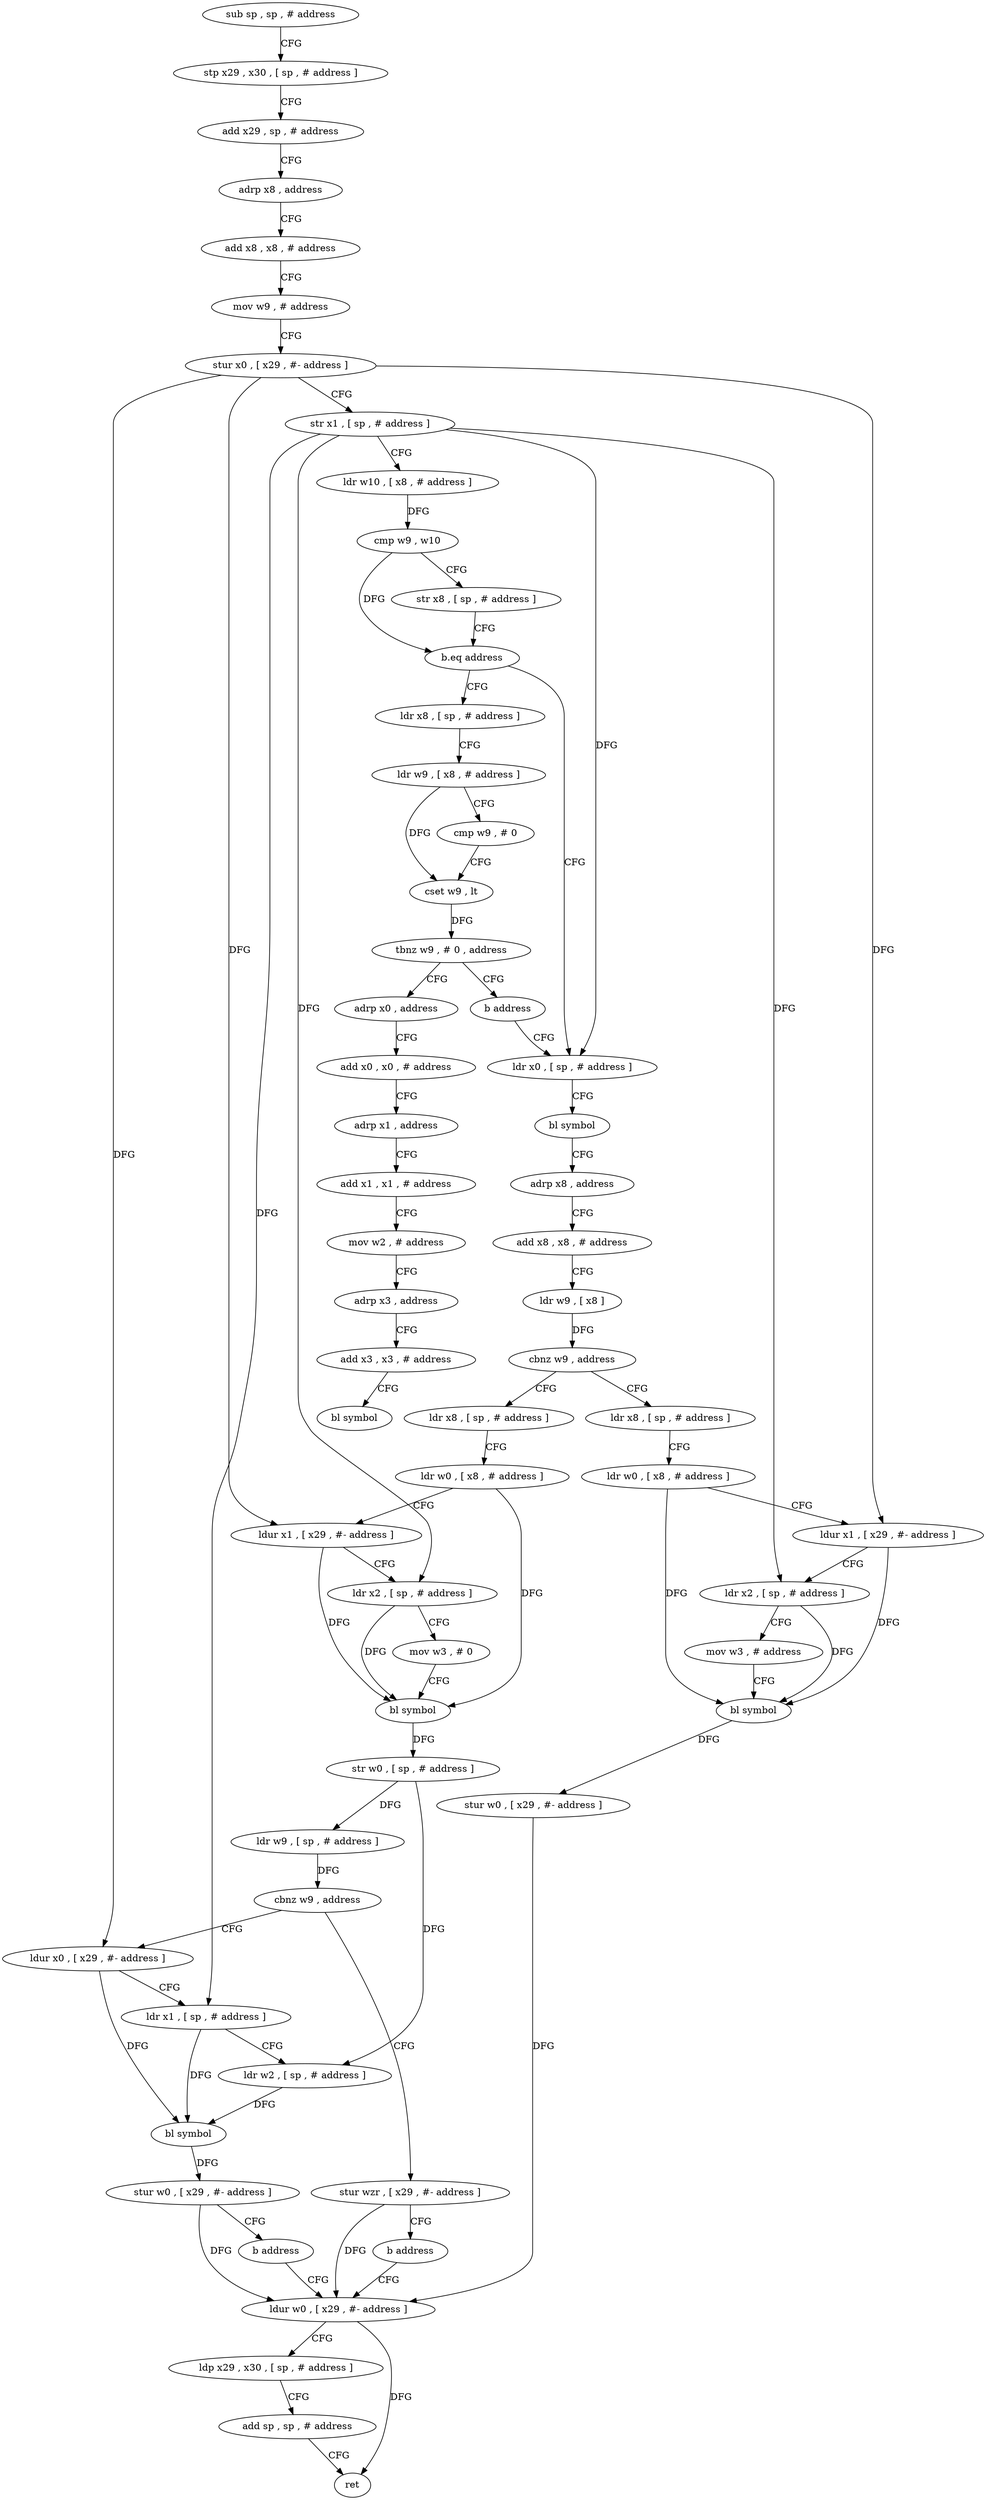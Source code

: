 digraph "func" {
"4246696" [label = "sub sp , sp , # address" ]
"4246700" [label = "stp x29 , x30 , [ sp , # address ]" ]
"4246704" [label = "add x29 , sp , # address" ]
"4246708" [label = "adrp x8 , address" ]
"4246712" [label = "add x8 , x8 , # address" ]
"4246716" [label = "mov w9 , # address" ]
"4246720" [label = "stur x0 , [ x29 , #- address ]" ]
"4246724" [label = "str x1 , [ sp , # address ]" ]
"4246728" [label = "ldr w10 , [ x8 , # address ]" ]
"4246732" [label = "cmp w9 , w10" ]
"4246736" [label = "str x8 , [ sp , # address ]" ]
"4246740" [label = "b.eq address" ]
"4246800" [label = "ldr x0 , [ sp , # address ]" ]
"4246744" [label = "ldr x8 , [ sp , # address ]" ]
"4246804" [label = "bl symbol" ]
"4246808" [label = "adrp x8 , address" ]
"4246812" [label = "add x8 , x8 , # address" ]
"4246816" [label = "ldr w9 , [ x8 ]" ]
"4246820" [label = "cbnz w9 , address" ]
"4246892" [label = "ldr x8 , [ sp , # address ]" ]
"4246824" [label = "ldr x8 , [ sp , # address ]" ]
"4246748" [label = "ldr w9 , [ x8 , # address ]" ]
"4246752" [label = "cmp w9 , # 0" ]
"4246756" [label = "cset w9 , lt" ]
"4246760" [label = "tbnz w9 , # 0 , address" ]
"4246768" [label = "adrp x0 , address" ]
"4246764" [label = "b address" ]
"4246896" [label = "ldr w0 , [ x8 , # address ]" ]
"4246900" [label = "ldur x1 , [ x29 , #- address ]" ]
"4246904" [label = "ldr x2 , [ sp , # address ]" ]
"4246908" [label = "mov w3 , # address" ]
"4246912" [label = "bl symbol" ]
"4246916" [label = "stur w0 , [ x29 , #- address ]" ]
"4246920" [label = "ldur w0 , [ x29 , #- address ]" ]
"4246828" [label = "ldr w0 , [ x8 , # address ]" ]
"4246832" [label = "ldur x1 , [ x29 , #- address ]" ]
"4246836" [label = "ldr x2 , [ sp , # address ]" ]
"4246840" [label = "mov w3 , # 0" ]
"4246844" [label = "bl symbol" ]
"4246848" [label = "str w0 , [ sp , # address ]" ]
"4246852" [label = "ldr w9 , [ sp , # address ]" ]
"4246856" [label = "cbnz w9 , address" ]
"4246868" [label = "ldur x0 , [ x29 , #- address ]" ]
"4246860" [label = "stur wzr , [ x29 , #- address ]" ]
"4246772" [label = "add x0 , x0 , # address" ]
"4246776" [label = "adrp x1 , address" ]
"4246780" [label = "add x1 , x1 , # address" ]
"4246784" [label = "mov w2 , # address" ]
"4246788" [label = "adrp x3 , address" ]
"4246792" [label = "add x3 , x3 , # address" ]
"4246796" [label = "bl symbol" ]
"4246872" [label = "ldr x1 , [ sp , # address ]" ]
"4246876" [label = "ldr w2 , [ sp , # address ]" ]
"4246880" [label = "bl symbol" ]
"4246884" [label = "stur w0 , [ x29 , #- address ]" ]
"4246888" [label = "b address" ]
"4246864" [label = "b address" ]
"4246924" [label = "ldp x29 , x30 , [ sp , # address ]" ]
"4246928" [label = "add sp , sp , # address" ]
"4246932" [label = "ret" ]
"4246696" -> "4246700" [ label = "CFG" ]
"4246700" -> "4246704" [ label = "CFG" ]
"4246704" -> "4246708" [ label = "CFG" ]
"4246708" -> "4246712" [ label = "CFG" ]
"4246712" -> "4246716" [ label = "CFG" ]
"4246716" -> "4246720" [ label = "CFG" ]
"4246720" -> "4246724" [ label = "CFG" ]
"4246720" -> "4246900" [ label = "DFG" ]
"4246720" -> "4246832" [ label = "DFG" ]
"4246720" -> "4246868" [ label = "DFG" ]
"4246724" -> "4246728" [ label = "CFG" ]
"4246724" -> "4246800" [ label = "DFG" ]
"4246724" -> "4246904" [ label = "DFG" ]
"4246724" -> "4246836" [ label = "DFG" ]
"4246724" -> "4246872" [ label = "DFG" ]
"4246728" -> "4246732" [ label = "DFG" ]
"4246732" -> "4246736" [ label = "CFG" ]
"4246732" -> "4246740" [ label = "DFG" ]
"4246736" -> "4246740" [ label = "CFG" ]
"4246740" -> "4246800" [ label = "CFG" ]
"4246740" -> "4246744" [ label = "CFG" ]
"4246800" -> "4246804" [ label = "CFG" ]
"4246744" -> "4246748" [ label = "CFG" ]
"4246804" -> "4246808" [ label = "CFG" ]
"4246808" -> "4246812" [ label = "CFG" ]
"4246812" -> "4246816" [ label = "CFG" ]
"4246816" -> "4246820" [ label = "DFG" ]
"4246820" -> "4246892" [ label = "CFG" ]
"4246820" -> "4246824" [ label = "CFG" ]
"4246892" -> "4246896" [ label = "CFG" ]
"4246824" -> "4246828" [ label = "CFG" ]
"4246748" -> "4246752" [ label = "CFG" ]
"4246748" -> "4246756" [ label = "DFG" ]
"4246752" -> "4246756" [ label = "CFG" ]
"4246756" -> "4246760" [ label = "DFG" ]
"4246760" -> "4246768" [ label = "CFG" ]
"4246760" -> "4246764" [ label = "CFG" ]
"4246768" -> "4246772" [ label = "CFG" ]
"4246764" -> "4246800" [ label = "CFG" ]
"4246896" -> "4246900" [ label = "CFG" ]
"4246896" -> "4246912" [ label = "DFG" ]
"4246900" -> "4246904" [ label = "CFG" ]
"4246900" -> "4246912" [ label = "DFG" ]
"4246904" -> "4246908" [ label = "CFG" ]
"4246904" -> "4246912" [ label = "DFG" ]
"4246908" -> "4246912" [ label = "CFG" ]
"4246912" -> "4246916" [ label = "DFG" ]
"4246916" -> "4246920" [ label = "DFG" ]
"4246920" -> "4246924" [ label = "CFG" ]
"4246920" -> "4246932" [ label = "DFG" ]
"4246828" -> "4246832" [ label = "CFG" ]
"4246828" -> "4246844" [ label = "DFG" ]
"4246832" -> "4246836" [ label = "CFG" ]
"4246832" -> "4246844" [ label = "DFG" ]
"4246836" -> "4246840" [ label = "CFG" ]
"4246836" -> "4246844" [ label = "DFG" ]
"4246840" -> "4246844" [ label = "CFG" ]
"4246844" -> "4246848" [ label = "DFG" ]
"4246848" -> "4246852" [ label = "DFG" ]
"4246848" -> "4246876" [ label = "DFG" ]
"4246852" -> "4246856" [ label = "DFG" ]
"4246856" -> "4246868" [ label = "CFG" ]
"4246856" -> "4246860" [ label = "CFG" ]
"4246868" -> "4246872" [ label = "CFG" ]
"4246868" -> "4246880" [ label = "DFG" ]
"4246860" -> "4246864" [ label = "CFG" ]
"4246860" -> "4246920" [ label = "DFG" ]
"4246772" -> "4246776" [ label = "CFG" ]
"4246776" -> "4246780" [ label = "CFG" ]
"4246780" -> "4246784" [ label = "CFG" ]
"4246784" -> "4246788" [ label = "CFG" ]
"4246788" -> "4246792" [ label = "CFG" ]
"4246792" -> "4246796" [ label = "CFG" ]
"4246872" -> "4246876" [ label = "CFG" ]
"4246872" -> "4246880" [ label = "DFG" ]
"4246876" -> "4246880" [ label = "DFG" ]
"4246880" -> "4246884" [ label = "DFG" ]
"4246884" -> "4246888" [ label = "CFG" ]
"4246884" -> "4246920" [ label = "DFG" ]
"4246888" -> "4246920" [ label = "CFG" ]
"4246864" -> "4246920" [ label = "CFG" ]
"4246924" -> "4246928" [ label = "CFG" ]
"4246928" -> "4246932" [ label = "CFG" ]
}

